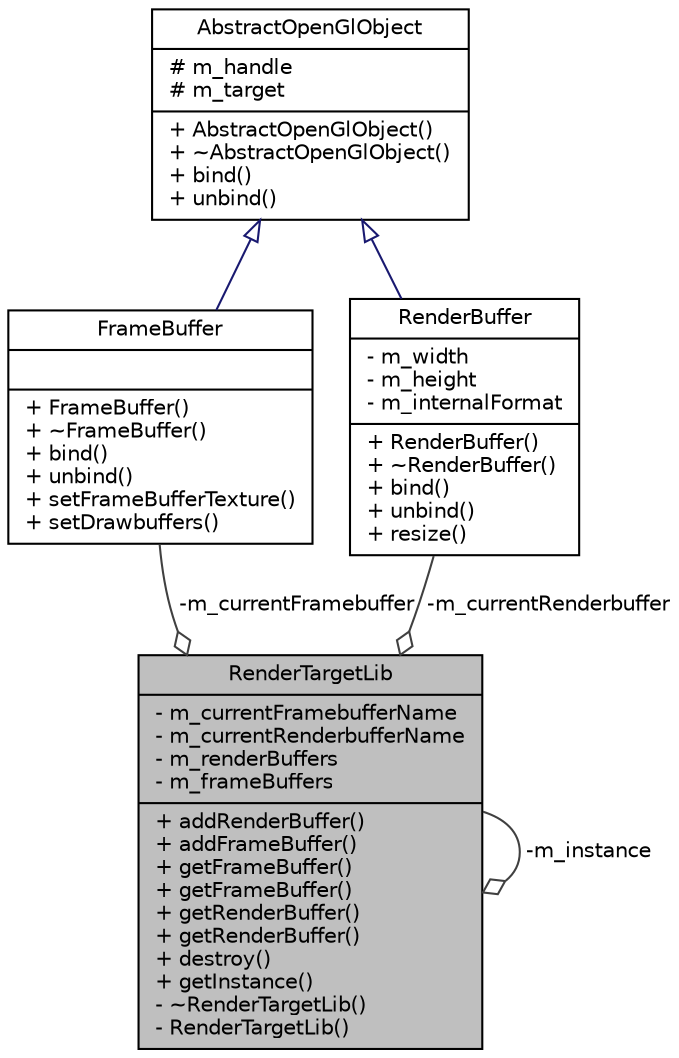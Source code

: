 digraph "RenderTargetLib"
{
  edge [fontname="Helvetica",fontsize="10",labelfontname="Helvetica",labelfontsize="10"];
  node [fontname="Helvetica",fontsize="10",shape=record];
  Node1 [label="{RenderTargetLib\n|- m_currentFramebufferName\l- m_currentRenderbufferName\l- m_renderBuffers\l- m_frameBuffers\l|+ addRenderBuffer()\l+ addFrameBuffer()\l+ getFrameBuffer()\l+ getFrameBuffer()\l+ getRenderBuffer()\l+ getRenderBuffer()\l+ destroy()\l+ getInstance()\l- ~RenderTargetLib()\l- RenderTargetLib()\l}",height=0.2,width=0.4,color="black", fillcolor="grey75", style="filled" fontcolor="black"];
  Node1 -> Node1 [color="grey25",fontsize="10",style="solid",label=" -m_instance" ,arrowhead="odiamond",fontname="Helvetica"];
  Node2 -> Node1 [color="grey25",fontsize="10",style="solid",label=" -m_currentFramebuffer" ,arrowhead="odiamond",fontname="Helvetica"];
  Node2 [label="{FrameBuffer\n||+ FrameBuffer()\l+ ~FrameBuffer()\l+ bind()\l+ unbind()\l+ setFrameBufferTexture()\l+ setDrawbuffers()\l}",height=0.2,width=0.4,color="black", fillcolor="white", style="filled",URL="$class_frame_buffer.html",tooltip="Class for creating frame buffers. "];
  Node3 -> Node2 [dir="back",color="midnightblue",fontsize="10",style="solid",arrowtail="onormal",fontname="Helvetica"];
  Node3 [label="{AbstractOpenGlObject\n|# m_handle\l# m_target\l|+ AbstractOpenGlObject()\l+ ~AbstractOpenGlObject()\l+ bind()\l+ unbind()\l}",height=0.2,width=0.4,color="black", fillcolor="white", style="filled",URL="$class_abstract_open_gl_object.html"];
  Node4 -> Node1 [color="grey25",fontsize="10",style="solid",label=" -m_currentRenderbuffer" ,arrowhead="odiamond",fontname="Helvetica"];
  Node4 [label="{RenderBuffer\n|- m_width\l- m_height\l- m_internalFormat\l|+ RenderBuffer()\l+ ~RenderBuffer()\l+ bind()\l+ unbind()\l+ resize()\l}",height=0.2,width=0.4,color="black", fillcolor="white", style="filled",URL="$class_render_buffer.html",tooltip="Class for creating render buffers. "];
  Node3 -> Node4 [dir="back",color="midnightblue",fontsize="10",style="solid",arrowtail="onormal",fontname="Helvetica"];
}
